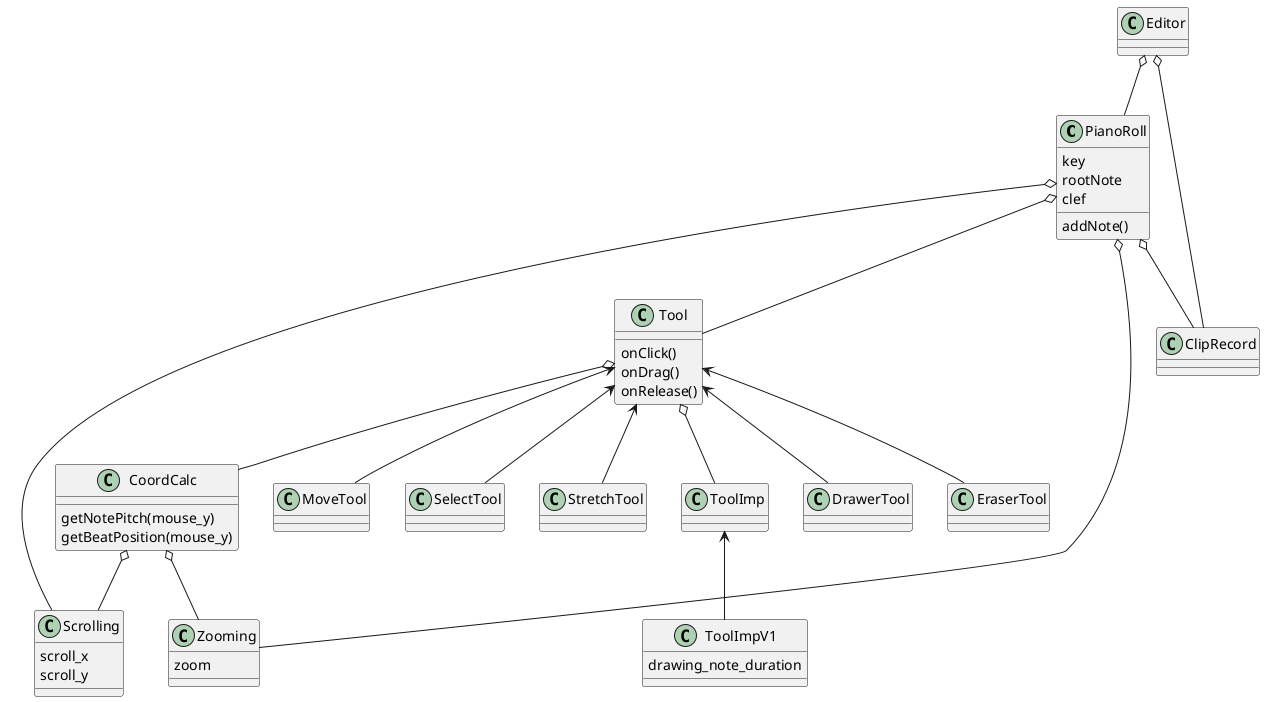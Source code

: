 @startuml



class PianoRoll {
    key
    rootNote
    clef
    addNote()
}

class Scrolling {
    scroll_x
    scroll_y
}

class CoordCalc {
    getNotePitch(mouse_y)
    getBeatPosition(mouse_y)
}

class Zooming {
    zoom
}

class Tool {
    onClick()
    onDrag()
    onRelease()
}

class ToolImp {
}

class ToolImpV1 {
    drawing_note_duration
}


class DrawerTool {

}

class EraserTool {

}


Tool <-- DrawerTool
Tool <-- EraserTool
Tool <-- MoveTool
Tool <-- SelectTool
Tool <-- StretchTool

Tool o-- CoordCalc
CoordCalc o-- Scrolling
CoordCalc o-- Zooming
PianoRoll o-- Scrolling
PianoRoll o-- Zooming
PianoRoll o-- ClipRecord

Editor o-- ClipRecord
Editor o-- PianoRoll
PianoRoll o-- Tool

Tool o-- ToolImp
ToolImp <-- ToolImpV1


@enduml